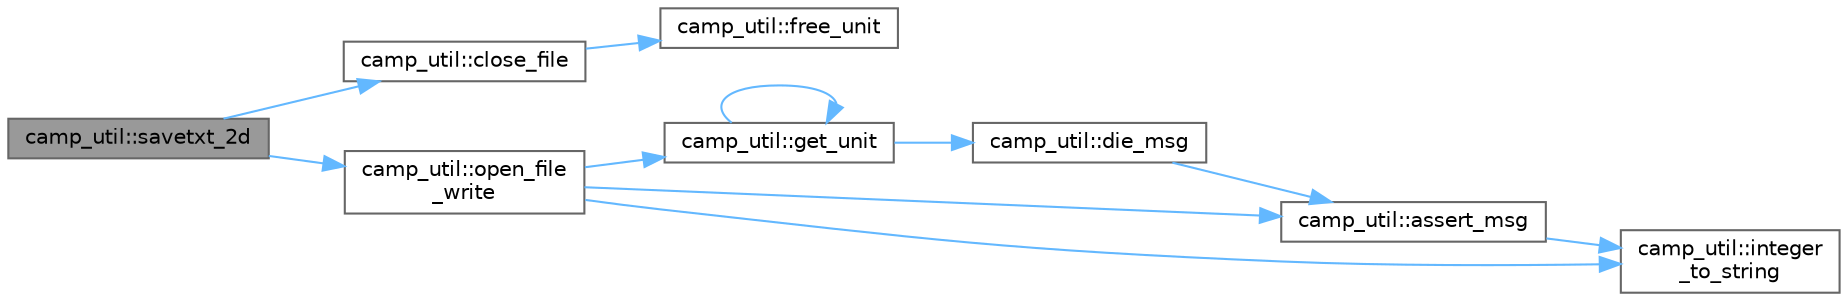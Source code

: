 digraph "camp_util::savetxt_2d"
{
 // LATEX_PDF_SIZE
  bgcolor="transparent";
  edge [fontname=Helvetica,fontsize=10,labelfontname=Helvetica,labelfontsize=10];
  node [fontname=Helvetica,fontsize=10,shape=box,height=0.2,width=0.4];
  rankdir="LR";
  Node1 [label="camp_util::savetxt_2d",height=0.2,width=0.4,color="gray40", fillcolor="grey60", style="filled", fontcolor="black",tooltip="Write a real 2D array to a text file."];
  Node1 -> Node2 [color="steelblue1",style="solid"];
  Node2 [label="camp_util::close_file",height=0.2,width=0.4,color="grey40", fillcolor="white", style="filled",URL="$namespacecamp__util.html#a404c3cd8244ade45a4e57b2347d0f9a2",tooltip="Close a file and de-assign the unit."];
  Node2 -> Node3 [color="steelblue1",style="solid"];
  Node3 [label="camp_util::free_unit",height=0.2,width=0.4,color="grey40", fillcolor="white", style="filled",URL="$namespacecamp__util.html#a3a68d4a7d1b28dd132909a12c83d3c21",tooltip="Frees a unit number returned by get_unit()."];
  Node1 -> Node4 [color="steelblue1",style="solid"];
  Node4 [label="camp_util::open_file\l_write",height=0.2,width=0.4,color="grey40", fillcolor="white", style="filled",URL="$namespacecamp__util.html#a2d260aa74996f977a1b83ad54ceaa763",tooltip="Open a file for writing with an automatically assigned unit and test that it succeeds...."];
  Node4 -> Node5 [color="steelblue1",style="solid"];
  Node5 [label="camp_util::assert_msg",height=0.2,width=0.4,color="grey40", fillcolor="white", style="filled",URL="$namespacecamp__util.html#ab4e745d4a05763568bf773598f30e91f",tooltip="Errors unless condition_ok is true."];
  Node5 -> Node6 [color="steelblue1",style="solid"];
  Node6 [label="camp_util::integer\l_to_string",height=0.2,width=0.4,color="grey40", fillcolor="white", style="filled",URL="$namespacecamp__util.html#acd72e4626dcfefffaa08c42cfa7949bc",tooltip="Convert an integer to a string format."];
  Node4 -> Node7 [color="steelblue1",style="solid"];
  Node7 [label="camp_util::get_unit",height=0.2,width=0.4,color="grey40", fillcolor="white", style="filled",URL="$namespacecamp__util.html#a43662260b71cb7e4b72fe49ccb8cee94",tooltip="Returns an available unit number. This should be freed by free_unit()."];
  Node7 -> Node8 [color="steelblue1",style="solid"];
  Node8 [label="camp_util::die_msg",height=0.2,width=0.4,color="grey40", fillcolor="white", style="filled",URL="$namespacecamp__util.html#a970b40b46d26e937fb3cdc0b9217b86c",tooltip="Error immediately."];
  Node8 -> Node5 [color="steelblue1",style="solid"];
  Node7 -> Node7 [color="steelblue1",style="solid"];
  Node4 -> Node6 [color="steelblue1",style="solid"];
}
